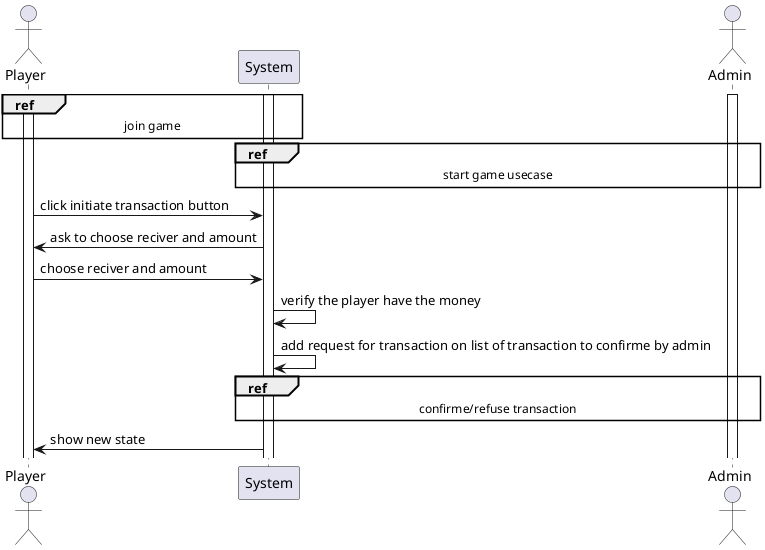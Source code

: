 @startuml

actor Player

Activate Player
Activate System

ref over Player, System : join game

actor Admin
Activate Admin
ref over Admin, System : start game usecase

Player -> System : click initiate transaction button
System -> Player : ask to choose reciver and amount
Player -> System : choose reciver and amount
System -> System : verify the player have the money
System -> System : add request for transaction on list of transaction to confirme by admin
ref over Admin, System : confirme/refuse transaction
System -> Player : show new state

@enduml
